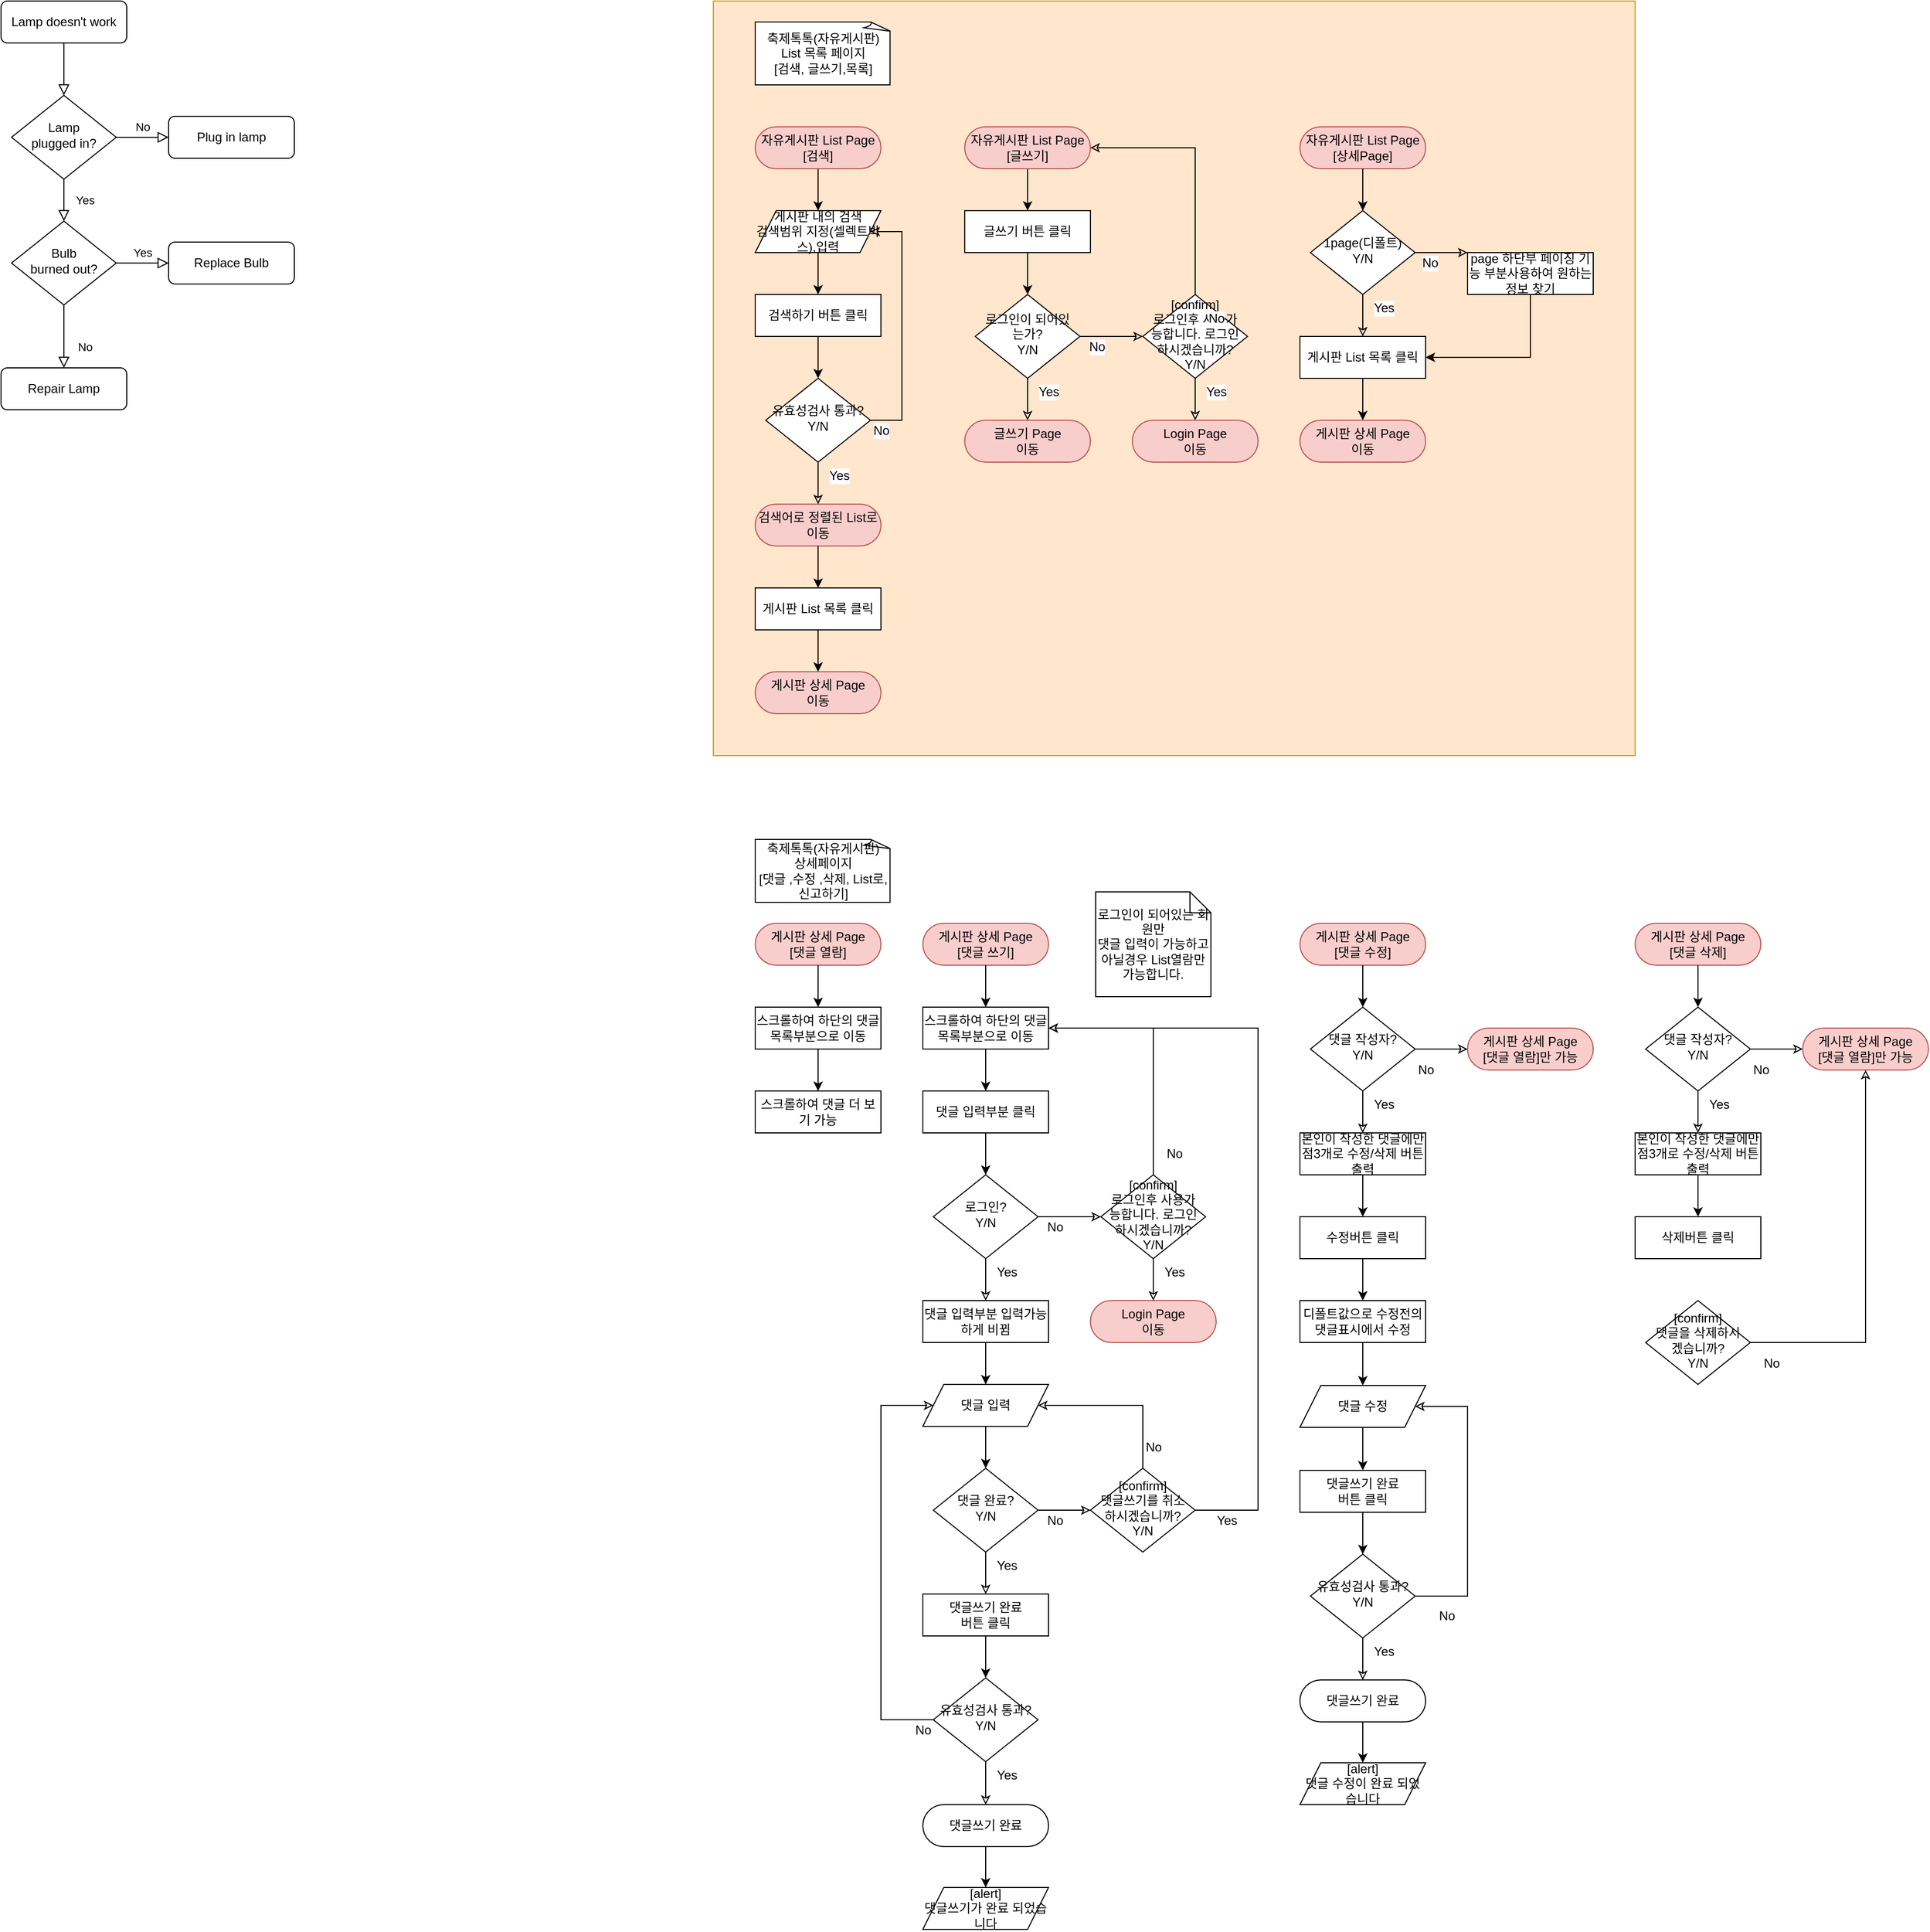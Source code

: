 <mxfile version="21.3.7" type="device">
  <diagram id="C5RBs43oDa-KdzZeNtuy" name="Page-1">
    <mxGraphModel dx="2816" dy="1536" grid="1" gridSize="10" guides="1" tooltips="1" connect="1" arrows="1" fold="1" page="1" pageScale="1" pageWidth="827" pageHeight="1169" math="0" shadow="0">
      <root>
        <mxCell id="WIyWlLk6GJQsqaUBKTNV-0" />
        <mxCell id="WIyWlLk6GJQsqaUBKTNV-1" parent="WIyWlLk6GJQsqaUBKTNV-0" />
        <mxCell id="A5K-2-Q59cUxb9KNtKoW-68" value="" style="rounded=0;whiteSpace=wrap;html=1;strokeColor=#d79b00;fontFamily=Helvetica;fontSize=12;fillColor=#ffe6cc;" vertex="1" parent="WIyWlLk6GJQsqaUBKTNV-1">
          <mxGeometry x="840" y="80" width="880" height="720" as="geometry" />
        </mxCell>
        <mxCell id="WIyWlLk6GJQsqaUBKTNV-2" value="" style="rounded=0;html=1;jettySize=auto;orthogonalLoop=1;fontSize=11;endArrow=block;endFill=0;endSize=8;strokeWidth=1;shadow=0;labelBackgroundColor=none;edgeStyle=orthogonalEdgeStyle;" parent="WIyWlLk6GJQsqaUBKTNV-1" source="WIyWlLk6GJQsqaUBKTNV-3" target="WIyWlLk6GJQsqaUBKTNV-6" edge="1">
          <mxGeometry relative="1" as="geometry" />
        </mxCell>
        <mxCell id="WIyWlLk6GJQsqaUBKTNV-3" value="Lamp doesn&#39;t work" style="rounded=1;whiteSpace=wrap;html=1;fontSize=12;glass=0;strokeWidth=1;shadow=0;" parent="WIyWlLk6GJQsqaUBKTNV-1" vertex="1">
          <mxGeometry x="160" y="80" width="120" height="40" as="geometry" />
        </mxCell>
        <mxCell id="WIyWlLk6GJQsqaUBKTNV-4" value="Yes" style="rounded=0;html=1;jettySize=auto;orthogonalLoop=1;fontSize=11;endArrow=block;endFill=0;endSize=8;strokeWidth=1;shadow=0;labelBackgroundColor=none;edgeStyle=orthogonalEdgeStyle;" parent="WIyWlLk6GJQsqaUBKTNV-1" source="WIyWlLk6GJQsqaUBKTNV-6" target="WIyWlLk6GJQsqaUBKTNV-10" edge="1">
          <mxGeometry y="20" relative="1" as="geometry">
            <mxPoint as="offset" />
          </mxGeometry>
        </mxCell>
        <mxCell id="WIyWlLk6GJQsqaUBKTNV-5" value="No" style="edgeStyle=orthogonalEdgeStyle;rounded=0;html=1;jettySize=auto;orthogonalLoop=1;fontSize=11;endArrow=block;endFill=0;endSize=8;strokeWidth=1;shadow=0;labelBackgroundColor=none;" parent="WIyWlLk6GJQsqaUBKTNV-1" source="WIyWlLk6GJQsqaUBKTNV-6" target="WIyWlLk6GJQsqaUBKTNV-7" edge="1">
          <mxGeometry y="10" relative="1" as="geometry">
            <mxPoint as="offset" />
          </mxGeometry>
        </mxCell>
        <mxCell id="WIyWlLk6GJQsqaUBKTNV-6" value="Lamp&lt;br&gt;plugged in?" style="rhombus;whiteSpace=wrap;html=1;shadow=0;fontFamily=Helvetica;fontSize=12;align=center;strokeWidth=1;spacing=6;spacingTop=-4;" parent="WIyWlLk6GJQsqaUBKTNV-1" vertex="1">
          <mxGeometry x="170" y="170" width="100" height="80" as="geometry" />
        </mxCell>
        <mxCell id="WIyWlLk6GJQsqaUBKTNV-7" value="Plug in lamp" style="rounded=1;whiteSpace=wrap;html=1;fontSize=12;glass=0;strokeWidth=1;shadow=0;" parent="WIyWlLk6GJQsqaUBKTNV-1" vertex="1">
          <mxGeometry x="320" y="190" width="120" height="40" as="geometry" />
        </mxCell>
        <mxCell id="WIyWlLk6GJQsqaUBKTNV-8" value="No" style="rounded=0;html=1;jettySize=auto;orthogonalLoop=1;fontSize=11;endArrow=block;endFill=0;endSize=8;strokeWidth=1;shadow=0;labelBackgroundColor=none;edgeStyle=orthogonalEdgeStyle;" parent="WIyWlLk6GJQsqaUBKTNV-1" source="WIyWlLk6GJQsqaUBKTNV-10" target="WIyWlLk6GJQsqaUBKTNV-11" edge="1">
          <mxGeometry x="0.333" y="20" relative="1" as="geometry">
            <mxPoint as="offset" />
          </mxGeometry>
        </mxCell>
        <mxCell id="WIyWlLk6GJQsqaUBKTNV-9" value="Yes" style="edgeStyle=orthogonalEdgeStyle;rounded=0;html=1;jettySize=auto;orthogonalLoop=1;fontSize=11;endArrow=block;endFill=0;endSize=8;strokeWidth=1;shadow=0;labelBackgroundColor=none;" parent="WIyWlLk6GJQsqaUBKTNV-1" source="WIyWlLk6GJQsqaUBKTNV-10" target="WIyWlLk6GJQsqaUBKTNV-12" edge="1">
          <mxGeometry y="10" relative="1" as="geometry">
            <mxPoint as="offset" />
            <Array as="points">
              <mxPoint x="280" y="330" />
              <mxPoint x="280" y="330" />
            </Array>
          </mxGeometry>
        </mxCell>
        <mxCell id="WIyWlLk6GJQsqaUBKTNV-10" value="Bulb&lt;br&gt;burned out?" style="rhombus;whiteSpace=wrap;html=1;shadow=0;fontFamily=Helvetica;fontSize=12;align=center;strokeWidth=1;spacing=6;spacingTop=-4;" parent="WIyWlLk6GJQsqaUBKTNV-1" vertex="1">
          <mxGeometry x="170" y="290" width="100" height="80" as="geometry" />
        </mxCell>
        <mxCell id="WIyWlLk6GJQsqaUBKTNV-11" value="Repair Lamp" style="rounded=1;whiteSpace=wrap;html=1;fontSize=12;glass=0;strokeWidth=1;shadow=0;" parent="WIyWlLk6GJQsqaUBKTNV-1" vertex="1">
          <mxGeometry x="160" y="430" width="120" height="40" as="geometry" />
        </mxCell>
        <mxCell id="WIyWlLk6GJQsqaUBKTNV-12" value="Replace Bulb" style="rounded=1;whiteSpace=wrap;html=1;fontSize=12;glass=0;strokeWidth=1;shadow=0;" parent="WIyWlLk6GJQsqaUBKTNV-1" vertex="1">
          <mxGeometry x="320" y="310" width="120" height="40" as="geometry" />
        </mxCell>
        <mxCell id="A5K-2-Q59cUxb9KNtKoW-3" value="검색어로 정렬된 List로 이동" style="rounded=1;whiteSpace=wrap;html=1;arcSize=50;fillColor=#f8cecc;strokeColor=#b85450;" vertex="1" parent="WIyWlLk6GJQsqaUBKTNV-1">
          <mxGeometry x="880" y="560" width="120" height="40" as="geometry" />
        </mxCell>
        <mxCell id="A5K-2-Q59cUxb9KNtKoW-7" value="" style="endArrow=classic;html=1;rounded=0;exitX=0.5;exitY=1;exitDx=0;exitDy=0;entryX=0.5;entryY=0;entryDx=0;entryDy=0;" edge="1" parent="WIyWlLk6GJQsqaUBKTNV-1" source="A5K-2-Q59cUxb9KNtKoW-13" target="A5K-2-Q59cUxb9KNtKoW-14">
          <mxGeometry width="50" height="50" relative="1" as="geometry">
            <mxPoint x="939.04" y="234.68" as="sourcePoint" />
            <mxPoint x="940" y="280" as="targetPoint" />
          </mxGeometry>
        </mxCell>
        <mxCell id="A5K-2-Q59cUxb9KNtKoW-13" value="자유게시판 List Page&lt;br&gt;[검색]" style="rounded=1;whiteSpace=wrap;html=1;strokeColor=#b85450;fontFamily=Helvetica;fontSize=12;fillColor=#f8cecc;arcSize=50;" vertex="1" parent="WIyWlLk6GJQsqaUBKTNV-1">
          <mxGeometry x="880" y="200" width="120" height="40" as="geometry" />
        </mxCell>
        <mxCell id="A5K-2-Q59cUxb9KNtKoW-14" value="게시판 내의 검색&lt;br&gt;검색범위 지정(셀렉트박스),입력" style="shape=parallelogram;perimeter=parallelogramPerimeter;whiteSpace=wrap;html=1;fixedSize=1;strokeColor=default;fontFamily=Helvetica;fontSize=12;fontColor=default;fillColor=default;" vertex="1" parent="WIyWlLk6GJQsqaUBKTNV-1">
          <mxGeometry x="880" y="280" width="120" height="40" as="geometry" />
        </mxCell>
        <mxCell id="A5K-2-Q59cUxb9KNtKoW-15" value="축제톡톡(자유게시판) List 목록 페이지&lt;br&gt;[검색, 글쓰기,목록]" style="whiteSpace=wrap;html=1;shape=mxgraph.basic.document;strokeColor=default;fontFamily=Helvetica;fontSize=12;fontColor=default;fillColor=default;" vertex="1" parent="WIyWlLk6GJQsqaUBKTNV-1">
          <mxGeometry x="880" y="100" width="130" height="60" as="geometry" />
        </mxCell>
        <mxCell id="A5K-2-Q59cUxb9KNtKoW-20" value="" style="endArrow=classic;html=1;rounded=0;fontFamily=Helvetica;fontSize=12;fontColor=default;exitX=0.5;exitY=1;exitDx=0;exitDy=0;entryX=0.5;entryY=0;entryDx=0;entryDy=0;" edge="1" parent="WIyWlLk6GJQsqaUBKTNV-1" source="A5K-2-Q59cUxb9KNtKoW-14" target="A5K-2-Q59cUxb9KNtKoW-76">
          <mxGeometry width="50" height="50" relative="1" as="geometry">
            <mxPoint x="920" y="330" as="sourcePoint" />
            <mxPoint x="970" y="280" as="targetPoint" />
          </mxGeometry>
        </mxCell>
        <mxCell id="A5K-2-Q59cUxb9KNtKoW-32" value="글쓰기 버튼 클릭" style="rounded=0;whiteSpace=wrap;html=1;strokeColor=default;fontFamily=Helvetica;fontSize=12;fontColor=default;fillColor=default;" vertex="1" parent="WIyWlLk6GJQsqaUBKTNV-1">
          <mxGeometry x="1080" y="280" width="120" height="40" as="geometry" />
        </mxCell>
        <mxCell id="A5K-2-Q59cUxb9KNtKoW-33" value="로그인이 되어있는가?&lt;br&gt;Y/N" style="rhombus;whiteSpace=wrap;html=1;shadow=0;fontFamily=Helvetica;fontSize=12;align=center;strokeWidth=1;spacing=6;spacingTop=-4;" vertex="1" parent="WIyWlLk6GJQsqaUBKTNV-1">
          <mxGeometry x="1090" y="360" width="100" height="80" as="geometry" />
        </mxCell>
        <mxCell id="A5K-2-Q59cUxb9KNtKoW-36" value="" style="endArrow=classic;html=1;rounded=0;fontFamily=Helvetica;fontSize=12;fontColor=default;exitX=0.5;exitY=1;exitDx=0;exitDy=0;entryX=0.5;entryY=0;entryDx=0;entryDy=0;shadow=0;" edge="1" parent="WIyWlLk6GJQsqaUBKTNV-1" source="A5K-2-Q59cUxb9KNtKoW-32" target="A5K-2-Q59cUxb9KNtKoW-33">
          <mxGeometry width="50" height="50" relative="1" as="geometry">
            <mxPoint x="1140" y="250" as="sourcePoint" />
            <mxPoint x="1140" y="290" as="targetPoint" />
          </mxGeometry>
        </mxCell>
        <mxCell id="A5K-2-Q59cUxb9KNtKoW-39" value="" style="endArrow=classic;html=1;rounded=0;fontFamily=Helvetica;fontSize=12;fontColor=default;entryX=0.5;entryY=0;entryDx=0;entryDy=0;exitX=0.5;exitY=1;exitDx=0;exitDy=0;" edge="1" parent="WIyWlLk6GJQsqaUBKTNV-1" source="A5K-2-Q59cUxb9KNtKoW-85" target="A5K-2-Q59cUxb9KNtKoW-32">
          <mxGeometry width="50" height="50" relative="1" as="geometry">
            <mxPoint x="980" y="240" as="sourcePoint" />
            <mxPoint x="1290" y="260" as="targetPoint" />
          </mxGeometry>
        </mxCell>
        <mxCell id="A5K-2-Q59cUxb9KNtKoW-40" value="게시판 List 목록 클릭" style="rounded=0;whiteSpace=wrap;html=1;strokeColor=default;fontFamily=Helvetica;fontSize=12;fontColor=default;fillColor=default;" vertex="1" parent="WIyWlLk6GJQsqaUBKTNV-1">
          <mxGeometry x="1400" y="400" width="120" height="40" as="geometry" />
        </mxCell>
        <mxCell id="A5K-2-Q59cUxb9KNtKoW-42" value="" style="endArrow=classic;html=1;rounded=0;fontFamily=Helvetica;fontSize=12;fontColor=default;exitX=0.5;exitY=1;exitDx=0;exitDy=0;entryX=0.5;entryY=0;entryDx=0;entryDy=0;endFill=0;" edge="1" parent="WIyWlLk6GJQsqaUBKTNV-1" source="A5K-2-Q59cUxb9KNtKoW-33" target="A5K-2-Q59cUxb9KNtKoW-46">
          <mxGeometry width="50" height="50" relative="1" as="geometry">
            <mxPoint x="1170" y="330" as="sourcePoint" />
            <mxPoint x="1140" y="480" as="targetPoint" />
          </mxGeometry>
        </mxCell>
        <mxCell id="A5K-2-Q59cUxb9KNtKoW-44" value="Yes" style="edgeLabel;html=1;align=center;verticalAlign=middle;resizable=0;points=[];fontSize=12;fontFamily=Helvetica;fontColor=default;" vertex="1" connectable="0" parent="A5K-2-Q59cUxb9KNtKoW-42">
          <mxGeometry x="-0.385" y="-2" relative="1" as="geometry">
            <mxPoint x="22" as="offset" />
          </mxGeometry>
        </mxCell>
        <mxCell id="A5K-2-Q59cUxb9KNtKoW-43" value="" style="endArrow=classic;html=1;rounded=0;fontFamily=Helvetica;fontSize=12;fontColor=default;exitX=1;exitY=0.5;exitDx=0;exitDy=0;entryX=0;entryY=0.5;entryDx=0;entryDy=0;endFill=0;" edge="1" parent="WIyWlLk6GJQsqaUBKTNV-1" source="A5K-2-Q59cUxb9KNtKoW-33" target="A5K-2-Q59cUxb9KNtKoW-48">
          <mxGeometry width="50" height="50" relative="1" as="geometry">
            <mxPoint x="1170" y="330" as="sourcePoint" />
            <mxPoint x="1240" y="400" as="targetPoint" />
          </mxGeometry>
        </mxCell>
        <mxCell id="A5K-2-Q59cUxb9KNtKoW-45" value="No" style="edgeLabel;html=1;align=center;verticalAlign=middle;resizable=0;points=[];fontSize=12;fontFamily=Helvetica;fontColor=default;" vertex="1" connectable="0" parent="A5K-2-Q59cUxb9KNtKoW-43">
          <mxGeometry x="-0.464" y="1" relative="1" as="geometry">
            <mxPoint y="11" as="offset" />
          </mxGeometry>
        </mxCell>
        <mxCell id="A5K-2-Q59cUxb9KNtKoW-46" value="글쓰기 Page&lt;br&gt;이동" style="rounded=1;whiteSpace=wrap;html=1;arcSize=50;fillColor=#f8cecc;strokeColor=#b85450;" vertex="1" parent="WIyWlLk6GJQsqaUBKTNV-1">
          <mxGeometry x="1080" y="480" width="120" height="40" as="geometry" />
        </mxCell>
        <mxCell id="A5K-2-Q59cUxb9KNtKoW-48" value="[confirm]&lt;br&gt;로그인후 사용가능합니다. 로그인 하시겠습니까?&lt;br&gt;Y/N" style="rhombus;whiteSpace=wrap;html=1;shadow=0;fontFamily=Helvetica;fontSize=12;align=center;strokeWidth=1;spacing=6;spacingTop=-4;" vertex="1" parent="WIyWlLk6GJQsqaUBKTNV-1">
          <mxGeometry x="1250" y="360" width="100" height="80" as="geometry" />
        </mxCell>
        <mxCell id="A5K-2-Q59cUxb9KNtKoW-49" value="" style="endArrow=classic;html=1;rounded=0;fontFamily=Helvetica;fontSize=12;fontColor=default;exitX=0.5;exitY=1;exitDx=0;exitDy=0;entryX=0.5;entryY=0;entryDx=0;entryDy=0;endFill=0;" edge="1" parent="WIyWlLk6GJQsqaUBKTNV-1" source="A5K-2-Q59cUxb9KNtKoW-48" target="A5K-2-Q59cUxb9KNtKoW-51">
          <mxGeometry width="50" height="50" relative="1" as="geometry">
            <mxPoint x="1150" y="450" as="sourcePoint" />
            <mxPoint x="1150" y="490" as="targetPoint" />
          </mxGeometry>
        </mxCell>
        <mxCell id="A5K-2-Q59cUxb9KNtKoW-50" value="Yes" style="edgeLabel;html=1;align=center;verticalAlign=middle;resizable=0;points=[];fontSize=12;fontFamily=Helvetica;fontColor=default;" vertex="1" connectable="0" parent="A5K-2-Q59cUxb9KNtKoW-49">
          <mxGeometry x="-0.385" y="-2" relative="1" as="geometry">
            <mxPoint x="22" as="offset" />
          </mxGeometry>
        </mxCell>
        <mxCell id="A5K-2-Q59cUxb9KNtKoW-51" value="Login Page&lt;br&gt;이동" style="rounded=1;whiteSpace=wrap;html=1;arcSize=50;fillColor=#f8cecc;strokeColor=#b85450;" vertex="1" parent="WIyWlLk6GJQsqaUBKTNV-1">
          <mxGeometry x="1240" y="480" width="120" height="40" as="geometry" />
        </mxCell>
        <mxCell id="A5K-2-Q59cUxb9KNtKoW-52" value="" style="endArrow=classic;html=1;rounded=0;fontFamily=Helvetica;fontSize=12;fontColor=default;exitX=0.5;exitY=0;exitDx=0;exitDy=0;entryX=1;entryY=0.5;entryDx=0;entryDy=0;endFill=0;" edge="1" parent="WIyWlLk6GJQsqaUBKTNV-1" source="A5K-2-Q59cUxb9KNtKoW-48" target="A5K-2-Q59cUxb9KNtKoW-85">
          <mxGeometry width="50" height="50" relative="1" as="geometry">
            <mxPoint x="1200" y="410" as="sourcePoint" />
            <mxPoint x="1260" y="410" as="targetPoint" />
            <Array as="points">
              <mxPoint x="1300" y="220" />
            </Array>
          </mxGeometry>
        </mxCell>
        <mxCell id="A5K-2-Q59cUxb9KNtKoW-53" value="No" style="edgeLabel;html=1;align=center;verticalAlign=middle;resizable=0;points=[];fontSize=12;fontFamily=Helvetica;fontColor=default;" vertex="1" connectable="0" parent="A5K-2-Q59cUxb9KNtKoW-52">
          <mxGeometry x="-0.464" y="1" relative="1" as="geometry">
            <mxPoint x="21" y="87" as="offset" />
          </mxGeometry>
        </mxCell>
        <mxCell id="A5K-2-Q59cUxb9KNtKoW-54" value="게시판 상세 Page&lt;br&gt;이동" style="rounded=1;whiteSpace=wrap;html=1;arcSize=50;fillColor=#f8cecc;strokeColor=#b85450;" vertex="1" parent="WIyWlLk6GJQsqaUBKTNV-1">
          <mxGeometry x="1400" y="480" width="120" height="40" as="geometry" />
        </mxCell>
        <mxCell id="A5K-2-Q59cUxb9KNtKoW-55" value="" style="endArrow=classic;html=1;rounded=0;fontFamily=Helvetica;fontSize=12;fontColor=default;exitX=0.5;exitY=1;exitDx=0;exitDy=0;entryX=0.5;entryY=0;entryDx=0;entryDy=0;" edge="1" parent="WIyWlLk6GJQsqaUBKTNV-1" source="A5K-2-Q59cUxb9KNtKoW-40" target="A5K-2-Q59cUxb9KNtKoW-54">
          <mxGeometry width="50" height="50" relative="1" as="geometry">
            <mxPoint x="1150" y="450" as="sourcePoint" />
            <mxPoint x="1150" y="490" as="targetPoint" />
          </mxGeometry>
        </mxCell>
        <mxCell id="A5K-2-Q59cUxb9KNtKoW-59" value="게시판 List 목록 클릭" style="rounded=0;whiteSpace=wrap;html=1;strokeColor=default;fontFamily=Helvetica;fontSize=12;fontColor=default;fillColor=default;" vertex="1" parent="WIyWlLk6GJQsqaUBKTNV-1">
          <mxGeometry x="880" y="640" width="120" height="40" as="geometry" />
        </mxCell>
        <mxCell id="A5K-2-Q59cUxb9KNtKoW-60" value="게시판 상세 Page&lt;br&gt;이동" style="rounded=1;whiteSpace=wrap;html=1;arcSize=50;fillColor=#f8cecc;strokeColor=#b85450;" vertex="1" parent="WIyWlLk6GJQsqaUBKTNV-1">
          <mxGeometry x="880" y="720" width="120" height="40" as="geometry" />
        </mxCell>
        <mxCell id="A5K-2-Q59cUxb9KNtKoW-61" value="" style="endArrow=classic;html=1;rounded=0;fontFamily=Helvetica;fontSize=12;fontColor=default;exitX=0.5;exitY=1;exitDx=0;exitDy=0;entryX=0.5;entryY=0;entryDx=0;entryDy=0;" edge="1" parent="WIyWlLk6GJQsqaUBKTNV-1" source="A5K-2-Q59cUxb9KNtKoW-59" target="A5K-2-Q59cUxb9KNtKoW-60">
          <mxGeometry width="50" height="50" relative="1" as="geometry">
            <mxPoint x="630" y="690" as="sourcePoint" />
            <mxPoint x="630" y="730" as="targetPoint" />
          </mxGeometry>
        </mxCell>
        <mxCell id="A5K-2-Q59cUxb9KNtKoW-62" value="" style="endArrow=classic;html=1;rounded=0;fontFamily=Helvetica;fontSize=12;fontColor=default;exitX=0.5;exitY=1;exitDx=0;exitDy=0;entryX=0.5;entryY=0;entryDx=0;entryDy=0;" edge="1" parent="WIyWlLk6GJQsqaUBKTNV-1" source="A5K-2-Q59cUxb9KNtKoW-3" target="A5K-2-Q59cUxb9KNtKoW-59">
          <mxGeometry width="50" height="50" relative="1" as="geometry">
            <mxPoint x="950" y="530" as="sourcePoint" />
            <mxPoint x="950" y="570" as="targetPoint" />
          </mxGeometry>
        </mxCell>
        <mxCell id="A5K-2-Q59cUxb9KNtKoW-69" value="유효성검사 통과?&lt;br&gt;Y/N" style="rhombus;whiteSpace=wrap;html=1;shadow=0;fontFamily=Helvetica;fontSize=12;align=center;strokeWidth=1;spacing=6;spacingTop=-4;" vertex="1" parent="WIyWlLk6GJQsqaUBKTNV-1">
          <mxGeometry x="890" y="440" width="100" height="80" as="geometry" />
        </mxCell>
        <mxCell id="A5K-2-Q59cUxb9KNtKoW-71" value="" style="endArrow=classic;html=1;rounded=0;fontFamily=Helvetica;fontSize=12;fontColor=default;exitX=0.5;exitY=1;exitDx=0;exitDy=0;entryX=0.5;entryY=0;entryDx=0;entryDy=0;endFill=0;" edge="1" parent="WIyWlLk6GJQsqaUBKTNV-1" source="A5K-2-Q59cUxb9KNtKoW-69" target="A5K-2-Q59cUxb9KNtKoW-3">
          <mxGeometry width="50" height="50" relative="1" as="geometry">
            <mxPoint x="1110" y="530" as="sourcePoint" />
            <mxPoint x="1110" y="570" as="targetPoint" />
          </mxGeometry>
        </mxCell>
        <mxCell id="A5K-2-Q59cUxb9KNtKoW-72" value="Yes" style="edgeLabel;html=1;align=center;verticalAlign=middle;resizable=0;points=[];fontSize=12;fontFamily=Helvetica;fontColor=default;" vertex="1" connectable="0" parent="A5K-2-Q59cUxb9KNtKoW-71">
          <mxGeometry x="-0.385" y="-2" relative="1" as="geometry">
            <mxPoint x="22" as="offset" />
          </mxGeometry>
        </mxCell>
        <mxCell id="A5K-2-Q59cUxb9KNtKoW-73" value="" style="endArrow=classic;html=1;rounded=0;fontFamily=Helvetica;fontSize=12;fontColor=default;exitX=1;exitY=0.5;exitDx=0;exitDy=0;entryX=1;entryY=0.5;entryDx=0;entryDy=0;endFill=0;" edge="1" parent="WIyWlLk6GJQsqaUBKTNV-1" source="A5K-2-Q59cUxb9KNtKoW-69" target="A5K-2-Q59cUxb9KNtKoW-14">
          <mxGeometry width="50" height="50" relative="1" as="geometry">
            <mxPoint x="1160" y="410" as="sourcePoint" />
            <mxPoint x="1220" y="410" as="targetPoint" />
            <Array as="points">
              <mxPoint x="1020" y="480" />
              <mxPoint x="1020" y="300" />
            </Array>
          </mxGeometry>
        </mxCell>
        <mxCell id="A5K-2-Q59cUxb9KNtKoW-74" value="No" style="edgeLabel;html=1;align=center;verticalAlign=middle;resizable=0;points=[];fontSize=12;fontFamily=Helvetica;fontColor=default;" vertex="1" connectable="0" parent="A5K-2-Q59cUxb9KNtKoW-73">
          <mxGeometry x="-0.464" y="1" relative="1" as="geometry">
            <mxPoint x="-19" y="44" as="offset" />
          </mxGeometry>
        </mxCell>
        <mxCell id="A5K-2-Q59cUxb9KNtKoW-76" value="검색하기 버튼 클릭" style="rounded=0;whiteSpace=wrap;html=1;strokeColor=default;fontFamily=Helvetica;fontSize=12;fontColor=default;fillColor=default;" vertex="1" parent="WIyWlLk6GJQsqaUBKTNV-1">
          <mxGeometry x="880" y="360" width="120" height="40" as="geometry" />
        </mxCell>
        <mxCell id="A5K-2-Q59cUxb9KNtKoW-77" value="" style="endArrow=classic;html=1;rounded=0;fontFamily=Helvetica;fontSize=12;fontColor=default;exitX=0.5;exitY=1;exitDx=0;exitDy=0;entryX=0.5;entryY=0;entryDx=0;entryDy=0;" edge="1" parent="WIyWlLk6GJQsqaUBKTNV-1" source="A5K-2-Q59cUxb9KNtKoW-76" target="A5K-2-Q59cUxb9KNtKoW-69">
          <mxGeometry width="50" height="50" relative="1" as="geometry">
            <mxPoint x="950" y="330" as="sourcePoint" />
            <mxPoint x="950" y="370" as="targetPoint" />
          </mxGeometry>
        </mxCell>
        <mxCell id="A5K-2-Q59cUxb9KNtKoW-84" value="게시판 상세 Page&lt;br&gt;[댓글 쓰기]" style="rounded=1;whiteSpace=wrap;html=1;arcSize=50;fillColor=#f8cecc;strokeColor=#b85450;" vertex="1" parent="WIyWlLk6GJQsqaUBKTNV-1">
          <mxGeometry x="1040" y="960" width="120" height="40" as="geometry" />
        </mxCell>
        <mxCell id="A5K-2-Q59cUxb9KNtKoW-85" value="자유게시판 List Page&lt;br&gt;[글쓰기]" style="rounded=1;whiteSpace=wrap;html=1;strokeColor=#b85450;fontFamily=Helvetica;fontSize=12;fillColor=#f8cecc;arcSize=50;" vertex="1" parent="WIyWlLk6GJQsqaUBKTNV-1">
          <mxGeometry x="1080" y="200" width="120" height="40" as="geometry" />
        </mxCell>
        <mxCell id="A5K-2-Q59cUxb9KNtKoW-86" value="자유게시판 List Page&lt;br&gt;[상세Page]" style="rounded=1;whiteSpace=wrap;html=1;strokeColor=#b85450;fontFamily=Helvetica;fontSize=12;fillColor=#f8cecc;arcSize=50;" vertex="1" parent="WIyWlLk6GJQsqaUBKTNV-1">
          <mxGeometry x="1400" y="200" width="120" height="40" as="geometry" />
        </mxCell>
        <mxCell id="A5K-2-Q59cUxb9KNtKoW-87" value="축제톡톡(자유게시판)&lt;br&gt;상세페이지&lt;br&gt;[댓글 ,수정 ,삭제, List로,신고하기]" style="whiteSpace=wrap;html=1;shape=mxgraph.basic.document;strokeColor=default;fontFamily=Helvetica;fontSize=12;fontColor=default;fillColor=default;" vertex="1" parent="WIyWlLk6GJQsqaUBKTNV-1">
          <mxGeometry x="880" y="880" width="130" height="60" as="geometry" />
        </mxCell>
        <mxCell id="A5K-2-Q59cUxb9KNtKoW-94" value="" style="endArrow=classic;html=1;rounded=0;fontFamily=Helvetica;fontSize=12;fontColor=default;entryX=0.5;entryY=0;entryDx=0;entryDy=0;exitX=0.5;exitY=1;exitDx=0;exitDy=0;" edge="1" parent="WIyWlLk6GJQsqaUBKTNV-1" source="A5K-2-Q59cUxb9KNtKoW-86" target="A5K-2-Q59cUxb9KNtKoW-93">
          <mxGeometry width="50" height="50" relative="1" as="geometry">
            <mxPoint x="1460" y="240" as="sourcePoint" />
            <mxPoint x="1460" y="400" as="targetPoint" />
          </mxGeometry>
        </mxCell>
        <mxCell id="A5K-2-Q59cUxb9KNtKoW-93" value="1page(디폴트)&lt;br&gt;Y/N" style="rhombus;whiteSpace=wrap;html=1;shadow=0;fontFamily=Helvetica;fontSize=12;align=center;strokeWidth=1;spacing=6;spacingTop=-4;" vertex="1" parent="WIyWlLk6GJQsqaUBKTNV-1">
          <mxGeometry x="1410" y="280" width="100" height="80" as="geometry" />
        </mxCell>
        <mxCell id="A5K-2-Q59cUxb9KNtKoW-96" value="page 하단부 페이징 기능 부분사용하여 원하는정보 찾기" style="rounded=0;whiteSpace=wrap;html=1;strokeColor=default;fontFamily=Helvetica;fontSize=12;fontColor=default;fillColor=default;" vertex="1" parent="WIyWlLk6GJQsqaUBKTNV-1">
          <mxGeometry x="1560" y="320" width="120" height="40" as="geometry" />
        </mxCell>
        <mxCell id="A5K-2-Q59cUxb9KNtKoW-99" value="" style="endArrow=classic;html=1;rounded=0;fontFamily=Helvetica;fontSize=12;fontColor=default;exitX=0.5;exitY=1;exitDx=0;exitDy=0;endFill=0;" edge="1" parent="WIyWlLk6GJQsqaUBKTNV-1" source="A5K-2-Q59cUxb9KNtKoW-93" target="A5K-2-Q59cUxb9KNtKoW-40">
          <mxGeometry width="50" height="50" relative="1" as="geometry">
            <mxPoint x="1310" y="450" as="sourcePoint" />
            <mxPoint x="1310" y="490" as="targetPoint" />
          </mxGeometry>
        </mxCell>
        <mxCell id="A5K-2-Q59cUxb9KNtKoW-100" value="Yes" style="edgeLabel;html=1;align=center;verticalAlign=middle;resizable=0;points=[];fontSize=12;fontFamily=Helvetica;fontColor=default;" vertex="1" connectable="0" parent="A5K-2-Q59cUxb9KNtKoW-99">
          <mxGeometry x="-0.385" y="-2" relative="1" as="geometry">
            <mxPoint x="22" as="offset" />
          </mxGeometry>
        </mxCell>
        <mxCell id="A5K-2-Q59cUxb9KNtKoW-101" value="" style="endArrow=classic;html=1;rounded=0;fontFamily=Helvetica;fontSize=12;fontColor=default;exitX=1;exitY=0.5;exitDx=0;exitDy=0;entryX=0;entryY=0;entryDx=0;entryDy=0;endFill=0;" edge="1" parent="WIyWlLk6GJQsqaUBKTNV-1" source="A5K-2-Q59cUxb9KNtKoW-93" target="A5K-2-Q59cUxb9KNtKoW-96">
          <mxGeometry width="50" height="50" relative="1" as="geometry">
            <mxPoint x="1200" y="410" as="sourcePoint" />
            <mxPoint x="1260" y="410" as="targetPoint" />
          </mxGeometry>
        </mxCell>
        <mxCell id="A5K-2-Q59cUxb9KNtKoW-102" value="No" style="edgeLabel;html=1;align=center;verticalAlign=middle;resizable=0;points=[];fontSize=12;fontFamily=Helvetica;fontColor=default;" vertex="1" connectable="0" parent="A5K-2-Q59cUxb9KNtKoW-101">
          <mxGeometry x="-0.464" y="1" relative="1" as="geometry">
            <mxPoint y="11" as="offset" />
          </mxGeometry>
        </mxCell>
        <mxCell id="A5K-2-Q59cUxb9KNtKoW-103" value="" style="endArrow=classic;html=1;rounded=0;fontFamily=Helvetica;fontSize=12;fontColor=default;entryX=1;entryY=0.5;entryDx=0;entryDy=0;exitX=0.5;exitY=1;exitDx=0;exitDy=0;" edge="1" parent="WIyWlLk6GJQsqaUBKTNV-1" source="A5K-2-Q59cUxb9KNtKoW-96" target="A5K-2-Q59cUxb9KNtKoW-40">
          <mxGeometry width="50" height="50" relative="1" as="geometry">
            <mxPoint x="1470" y="250" as="sourcePoint" />
            <mxPoint x="1470" y="290" as="targetPoint" />
            <Array as="points">
              <mxPoint x="1620" y="420" />
            </Array>
          </mxGeometry>
        </mxCell>
        <mxCell id="A5K-2-Q59cUxb9KNtKoW-106" value="" style="endArrow=classic;html=1;rounded=0;fontFamily=Helvetica;fontSize=12;fontColor=default;" edge="1" parent="WIyWlLk6GJQsqaUBKTNV-1" source="A5K-2-Q59cUxb9KNtKoW-84" target="A5K-2-Q59cUxb9KNtKoW-129">
          <mxGeometry width="50" height="50" relative="1" as="geometry">
            <mxPoint x="1150" y="970" as="sourcePoint" />
            <mxPoint x="1100" y="1040" as="targetPoint" />
          </mxGeometry>
        </mxCell>
        <mxCell id="A5K-2-Q59cUxb9KNtKoW-115" value="게시판 상세 Page&lt;br&gt;[댓글 수정]" style="rounded=1;whiteSpace=wrap;html=1;arcSize=50;fillColor=#f8cecc;strokeColor=#b85450;" vertex="1" parent="WIyWlLk6GJQsqaUBKTNV-1">
          <mxGeometry x="1400" y="960" width="120" height="40" as="geometry" />
        </mxCell>
        <mxCell id="A5K-2-Q59cUxb9KNtKoW-119" value="댓글쓰기 완료" style="rounded=1;whiteSpace=wrap;html=1;arcSize=50;" vertex="1" parent="WIyWlLk6GJQsqaUBKTNV-1">
          <mxGeometry x="1040" y="1801" width="120" height="40" as="geometry" />
        </mxCell>
        <mxCell id="A5K-2-Q59cUxb9KNtKoW-120" value="댓글 입력" style="shape=parallelogram;perimeter=parallelogramPerimeter;whiteSpace=wrap;html=1;fixedSize=1;strokeColor=default;fontFamily=Helvetica;fontSize=12;fontColor=default;fillColor=default;" vertex="1" parent="WIyWlLk6GJQsqaUBKTNV-1">
          <mxGeometry x="1040" y="1400" width="120" height="40" as="geometry" />
        </mxCell>
        <mxCell id="A5K-2-Q59cUxb9KNtKoW-122" value="유효성검사 통과?&lt;br&gt;Y/N" style="rhombus;whiteSpace=wrap;html=1;shadow=0;fontFamily=Helvetica;fontSize=12;align=center;strokeWidth=1;spacing=6;spacingTop=-4;" vertex="1" parent="WIyWlLk6GJQsqaUBKTNV-1">
          <mxGeometry x="1050" y="1680" width="100" height="80" as="geometry" />
        </mxCell>
        <mxCell id="A5K-2-Q59cUxb9KNtKoW-123" value="" style="endArrow=classic;html=1;rounded=0;fontFamily=Helvetica;fontSize=12;fontColor=default;exitX=0.5;exitY=1;exitDx=0;exitDy=0;entryX=0.5;entryY=0;entryDx=0;entryDy=0;endFill=0;" edge="1" parent="WIyWlLk6GJQsqaUBKTNV-1" source="A5K-2-Q59cUxb9KNtKoW-122" target="A5K-2-Q59cUxb9KNtKoW-119">
          <mxGeometry width="50" height="50" relative="1" as="geometry">
            <mxPoint x="1270" y="1772" as="sourcePoint" />
            <mxPoint x="1270" y="1812" as="targetPoint" />
          </mxGeometry>
        </mxCell>
        <mxCell id="A5K-2-Q59cUxb9KNtKoW-124" value="Yes" style="edgeLabel;html=1;align=center;verticalAlign=middle;resizable=0;points=[];fontSize=12;fontFamily=Helvetica;fontColor=default;" vertex="1" connectable="0" parent="A5K-2-Q59cUxb9KNtKoW-123">
          <mxGeometry x="-0.385" y="-2" relative="1" as="geometry">
            <mxPoint x="22" as="offset" />
          </mxGeometry>
        </mxCell>
        <mxCell id="A5K-2-Q59cUxb9KNtKoW-125" value="" style="endArrow=classic;html=1;rounded=0;fontFamily=Helvetica;fontSize=12;fontColor=default;endFill=0;" edge="1" parent="WIyWlLk6GJQsqaUBKTNV-1" source="A5K-2-Q59cUxb9KNtKoW-122" target="A5K-2-Q59cUxb9KNtKoW-120">
          <mxGeometry width="50" height="50" relative="1" as="geometry">
            <mxPoint x="1320" y="1531" as="sourcePoint" />
            <mxPoint x="1380" y="1531" as="targetPoint" />
            <Array as="points">
              <mxPoint x="1000" y="1720" />
              <mxPoint x="1000" y="1420" />
            </Array>
          </mxGeometry>
        </mxCell>
        <mxCell id="A5K-2-Q59cUxb9KNtKoW-126" value="No" style="edgeLabel;html=1;align=center;verticalAlign=middle;resizable=0;points=[];fontSize=12;fontFamily=Helvetica;fontColor=default;" vertex="1" connectable="0" parent="A5K-2-Q59cUxb9KNtKoW-125">
          <mxGeometry x="-0.464" y="1" relative="1" as="geometry">
            <mxPoint x="41" y="67" as="offset" />
          </mxGeometry>
        </mxCell>
        <mxCell id="A5K-2-Q59cUxb9KNtKoW-127" value="댓글쓰기 완료&lt;br&gt;버튼 클릭" style="rounded=0;whiteSpace=wrap;html=1;strokeColor=default;fontFamily=Helvetica;fontSize=12;fontColor=default;fillColor=default;" vertex="1" parent="WIyWlLk6GJQsqaUBKTNV-1">
          <mxGeometry x="1040" y="1600" width="120" height="40" as="geometry" />
        </mxCell>
        <mxCell id="A5K-2-Q59cUxb9KNtKoW-128" value="" style="endArrow=classic;html=1;rounded=0;fontFamily=Helvetica;fontSize=12;fontColor=default;exitX=0.5;exitY=1;exitDx=0;exitDy=0;entryX=0.5;entryY=0;entryDx=0;entryDy=0;" edge="1" parent="WIyWlLk6GJQsqaUBKTNV-1" source="A5K-2-Q59cUxb9KNtKoW-127" target="A5K-2-Q59cUxb9KNtKoW-122">
          <mxGeometry width="50" height="50" relative="1" as="geometry">
            <mxPoint x="1110" y="1532" as="sourcePoint" />
            <mxPoint x="1110" y="1572" as="targetPoint" />
          </mxGeometry>
        </mxCell>
        <mxCell id="A5K-2-Q59cUxb9KNtKoW-129" value="스크롤하여 하단의 댓글 목록부분으로 이동" style="rounded=0;whiteSpace=wrap;html=1;strokeColor=default;fontFamily=Helvetica;fontSize=12;fontColor=default;fillColor=default;" vertex="1" parent="WIyWlLk6GJQsqaUBKTNV-1">
          <mxGeometry x="1040" y="1040" width="120" height="40" as="geometry" />
        </mxCell>
        <mxCell id="A5K-2-Q59cUxb9KNtKoW-135" value="" style="endArrow=classic;html=1;rounded=0;fontFamily=Helvetica;fontSize=12;fontColor=default;endFill=0;" edge="1" parent="WIyWlLk6GJQsqaUBKTNV-1" source="A5K-2-Q59cUxb9KNtKoW-132" target="A5K-2-Q59cUxb9KNtKoW-140">
          <mxGeometry width="50" height="50" relative="1" as="geometry">
            <mxPoint x="1280" y="1130" as="sourcePoint" />
            <mxPoint x="1200" y="1240" as="targetPoint" />
          </mxGeometry>
        </mxCell>
        <mxCell id="A5K-2-Q59cUxb9KNtKoW-136" value="No" style="edgeLabel;html=1;align=center;verticalAlign=middle;resizable=0;points=[];fontSize=12;fontFamily=Helvetica;fontColor=default;" vertex="1" connectable="0" parent="A5K-2-Q59cUxb9KNtKoW-135">
          <mxGeometry x="-0.464" y="1" relative="1" as="geometry">
            <mxPoint y="11" as="offset" />
          </mxGeometry>
        </mxCell>
        <mxCell id="A5K-2-Q59cUxb9KNtKoW-138" value="" style="endArrow=classic;html=1;rounded=0;fontFamily=Helvetica;fontSize=12;fontColor=default;" edge="1" parent="WIyWlLk6GJQsqaUBKTNV-1" source="A5K-2-Q59cUxb9KNtKoW-129" target="A5K-2-Q59cUxb9KNtKoW-137">
          <mxGeometry width="50" height="50" relative="1" as="geometry">
            <mxPoint x="1100" y="1080" as="sourcePoint" />
            <mxPoint x="1100" y="1240" as="targetPoint" />
          </mxGeometry>
        </mxCell>
        <mxCell id="A5K-2-Q59cUxb9KNtKoW-137" value="댓글 입력부분 클릭" style="rounded=0;whiteSpace=wrap;html=1;strokeColor=default;fontFamily=Helvetica;fontSize=12;fontColor=default;fillColor=default;" vertex="1" parent="WIyWlLk6GJQsqaUBKTNV-1">
          <mxGeometry x="1040" y="1120" width="120" height="40" as="geometry" />
        </mxCell>
        <mxCell id="A5K-2-Q59cUxb9KNtKoW-139" value="" style="endArrow=classic;html=1;rounded=0;fontFamily=Helvetica;fontSize=12;fontColor=default;" edge="1" parent="WIyWlLk6GJQsqaUBKTNV-1" source="A5K-2-Q59cUxb9KNtKoW-137" target="A5K-2-Q59cUxb9KNtKoW-132">
          <mxGeometry width="50" height="50" relative="1" as="geometry">
            <mxPoint x="1100" y="1160" as="sourcePoint" />
            <mxPoint x="1100" y="1240" as="targetPoint" />
          </mxGeometry>
        </mxCell>
        <mxCell id="A5K-2-Q59cUxb9KNtKoW-132" value="로그인?&lt;br&gt;Y/N" style="rhombus;whiteSpace=wrap;html=1;shadow=0;fontFamily=Helvetica;fontSize=12;align=center;strokeWidth=1;spacing=6;spacingTop=-4;" vertex="1" parent="WIyWlLk6GJQsqaUBKTNV-1">
          <mxGeometry x="1050" y="1200" width="100" height="80" as="geometry" />
        </mxCell>
        <mxCell id="A5K-2-Q59cUxb9KNtKoW-140" value="[confirm]&lt;br&gt;로그인후 사용가능합니다. 로그인 하시겠습니까?&lt;br&gt;Y/N" style="rhombus;whiteSpace=wrap;html=1;shadow=0;fontFamily=Helvetica;fontSize=12;align=center;strokeWidth=1;spacing=6;spacingTop=-4;" vertex="1" parent="WIyWlLk6GJQsqaUBKTNV-1">
          <mxGeometry x="1210" y="1200" width="100" height="80" as="geometry" />
        </mxCell>
        <mxCell id="A5K-2-Q59cUxb9KNtKoW-141" value="Login Page&lt;br&gt;이동" style="rounded=1;whiteSpace=wrap;html=1;arcSize=50;fillColor=#f8cecc;strokeColor=#b85450;" vertex="1" parent="WIyWlLk6GJQsqaUBKTNV-1">
          <mxGeometry x="1200" y="1320" width="120" height="40" as="geometry" />
        </mxCell>
        <mxCell id="A5K-2-Q59cUxb9KNtKoW-142" value="" style="endArrow=classic;html=1;rounded=0;fontFamily=Helvetica;fontSize=12;fontColor=default;exitX=0.5;exitY=0;exitDx=0;exitDy=0;entryX=1;entryY=0.5;entryDx=0;entryDy=0;endFill=0;" edge="1" parent="WIyWlLk6GJQsqaUBKTNV-1" source="A5K-2-Q59cUxb9KNtKoW-140" target="A5K-2-Q59cUxb9KNtKoW-129">
          <mxGeometry width="50" height="50" relative="1" as="geometry">
            <mxPoint x="1170" y="1290" as="sourcePoint" />
            <mxPoint x="1170" y="1100" as="targetPoint" />
            <Array as="points">
              <mxPoint x="1260" y="1060" />
            </Array>
          </mxGeometry>
        </mxCell>
        <mxCell id="A5K-2-Q59cUxb9KNtKoW-143" value="No" style="edgeLabel;html=1;align=center;verticalAlign=middle;resizable=0;points=[];fontSize=12;fontFamily=Helvetica;fontColor=default;" vertex="1" connectable="0" parent="A5K-2-Q59cUxb9KNtKoW-142">
          <mxGeometry x="-0.464" y="1" relative="1" as="geometry">
            <mxPoint x="21" y="44" as="offset" />
          </mxGeometry>
        </mxCell>
        <mxCell id="A5K-2-Q59cUxb9KNtKoW-145" value="" style="endArrow=classic;html=1;rounded=0;fontFamily=Helvetica;fontSize=12;fontColor=default;endFill=0;" edge="1" parent="WIyWlLk6GJQsqaUBKTNV-1" source="A5K-2-Q59cUxb9KNtKoW-140" target="A5K-2-Q59cUxb9KNtKoW-141">
          <mxGeometry width="50" height="50" relative="1" as="geometry">
            <mxPoint x="1110" y="1290" as="sourcePoint" />
            <mxPoint x="1110" y="1330" as="targetPoint" />
          </mxGeometry>
        </mxCell>
        <mxCell id="A5K-2-Q59cUxb9KNtKoW-146" value="Yes" style="edgeLabel;html=1;align=center;verticalAlign=middle;resizable=0;points=[];fontSize=12;fontFamily=Helvetica;fontColor=default;" vertex="1" connectable="0" parent="A5K-2-Q59cUxb9KNtKoW-145">
          <mxGeometry x="-0.385" y="-2" relative="1" as="geometry">
            <mxPoint x="22" as="offset" />
          </mxGeometry>
        </mxCell>
        <mxCell id="A5K-2-Q59cUxb9KNtKoW-148" value="" style="endArrow=classic;html=1;rounded=0;fontFamily=Helvetica;fontSize=12;fontColor=default;endFill=0;" edge="1" parent="WIyWlLk6GJQsqaUBKTNV-1" source="A5K-2-Q59cUxb9KNtKoW-132" target="A5K-2-Q59cUxb9KNtKoW-147">
          <mxGeometry width="50" height="50" relative="1" as="geometry">
            <mxPoint x="1100" y="1280" as="sourcePoint" />
            <mxPoint x="1100" y="1400" as="targetPoint" />
          </mxGeometry>
        </mxCell>
        <mxCell id="A5K-2-Q59cUxb9KNtKoW-149" value="Yes" style="edgeLabel;html=1;align=center;verticalAlign=middle;resizable=0;points=[];fontSize=12;fontFamily=Helvetica;fontColor=default;" vertex="1" connectable="0" parent="A5K-2-Q59cUxb9KNtKoW-148">
          <mxGeometry x="-0.385" y="-2" relative="1" as="geometry">
            <mxPoint x="22" as="offset" />
          </mxGeometry>
        </mxCell>
        <mxCell id="A5K-2-Q59cUxb9KNtKoW-147" value="댓글 입력부분 입력가능하게 비뀜" style="rounded=0;whiteSpace=wrap;html=1;strokeColor=default;fontFamily=Helvetica;fontSize=12;fontColor=default;fillColor=default;" vertex="1" parent="WIyWlLk6GJQsqaUBKTNV-1">
          <mxGeometry x="1040" y="1320" width="120" height="40" as="geometry" />
        </mxCell>
        <mxCell id="A5K-2-Q59cUxb9KNtKoW-150" value="" style="endArrow=classic;html=1;rounded=0;fontFamily=Helvetica;fontSize=12;fontColor=default;exitX=0.5;exitY=1;exitDx=0;exitDy=0;entryX=0.5;entryY=0;entryDx=0;entryDy=0;" edge="1" parent="WIyWlLk6GJQsqaUBKTNV-1" source="A5K-2-Q59cUxb9KNtKoW-147" target="A5K-2-Q59cUxb9KNtKoW-120">
          <mxGeometry width="50" height="50" relative="1" as="geometry">
            <mxPoint x="1104.74" y="1370" as="sourcePoint" />
            <mxPoint x="1104.74" y="1411" as="targetPoint" />
          </mxGeometry>
        </mxCell>
        <mxCell id="A5K-2-Q59cUxb9KNtKoW-151" value="로그인이 되어있는 회원만 &lt;br&gt;댓글 입력이 가능하고&lt;br&gt;아닐경우 List열람만 가능합니다." style="shape=note;size=20;whiteSpace=wrap;html=1;strokeColor=default;fontFamily=Helvetica;fontSize=12;fontColor=default;fillColor=default;" vertex="1" parent="WIyWlLk6GJQsqaUBKTNV-1">
          <mxGeometry x="1205" y="930" width="110" height="100" as="geometry" />
        </mxCell>
        <mxCell id="A5K-2-Q59cUxb9KNtKoW-152" value="본인이 작성한 댓글에만 점3개로&amp;nbsp;수정/삭제 버튼 출력" style="rounded=0;whiteSpace=wrap;html=1;strokeColor=default;fontFamily=Helvetica;fontSize=12;fontColor=default;fillColor=default;" vertex="1" parent="WIyWlLk6GJQsqaUBKTNV-1">
          <mxGeometry x="1400" y="1160" width="120" height="40" as="geometry" />
        </mxCell>
        <mxCell id="A5K-2-Q59cUxb9KNtKoW-153" value="게시판 상세 Page&lt;br&gt;[댓글 열람]" style="rounded=1;whiteSpace=wrap;html=1;arcSize=50;fillColor=#f8cecc;strokeColor=#b85450;" vertex="1" parent="WIyWlLk6GJQsqaUBKTNV-1">
          <mxGeometry x="880" y="960" width="120" height="40" as="geometry" />
        </mxCell>
        <mxCell id="A5K-2-Q59cUxb9KNtKoW-154" value="스크롤하여 하단의 댓글 목록부분으로 이동" style="rounded=0;whiteSpace=wrap;html=1;strokeColor=default;fontFamily=Helvetica;fontSize=12;fontColor=default;fillColor=default;" vertex="1" parent="WIyWlLk6GJQsqaUBKTNV-1">
          <mxGeometry x="880" y="1040" width="120" height="40" as="geometry" />
        </mxCell>
        <mxCell id="A5K-2-Q59cUxb9KNtKoW-155" value="" style="endArrow=classic;html=1;rounded=0;fontFamily=Helvetica;fontSize=12;fontColor=default;" edge="1" parent="WIyWlLk6GJQsqaUBKTNV-1" source="A5K-2-Q59cUxb9KNtKoW-153" target="A5K-2-Q59cUxb9KNtKoW-154">
          <mxGeometry width="50" height="50" relative="1" as="geometry">
            <mxPoint x="980" y="1090" as="sourcePoint" />
            <mxPoint x="1030" y="1040" as="targetPoint" />
          </mxGeometry>
        </mxCell>
        <mxCell id="A5K-2-Q59cUxb9KNtKoW-156" value="" style="endArrow=classic;html=1;rounded=0;fontFamily=Helvetica;fontSize=12;fontColor=default;" edge="1" parent="WIyWlLk6GJQsqaUBKTNV-1" source="A5K-2-Q59cUxb9KNtKoW-154" target="A5K-2-Q59cUxb9KNtKoW-157">
          <mxGeometry width="50" height="50" relative="1" as="geometry">
            <mxPoint x="950" y="1010" as="sourcePoint" />
            <mxPoint x="950" y="1050" as="targetPoint" />
          </mxGeometry>
        </mxCell>
        <mxCell id="A5K-2-Q59cUxb9KNtKoW-157" value="스크롤하여 댓글 더 보기 가능" style="rounded=0;whiteSpace=wrap;html=1;strokeColor=default;fontFamily=Helvetica;fontSize=12;fontColor=default;fillColor=default;" vertex="1" parent="WIyWlLk6GJQsqaUBKTNV-1">
          <mxGeometry x="880" y="1120" width="120" height="40" as="geometry" />
        </mxCell>
        <mxCell id="A5K-2-Q59cUxb9KNtKoW-158" value="게시판 상세 Page&lt;br&gt;[댓글 삭제]" style="rounded=1;whiteSpace=wrap;html=1;arcSize=50;fillColor=#f8cecc;strokeColor=#b85450;" vertex="1" parent="WIyWlLk6GJQsqaUBKTNV-1">
          <mxGeometry x="1720" y="960" width="120" height="40" as="geometry" />
        </mxCell>
        <mxCell id="A5K-2-Q59cUxb9KNtKoW-160" value="본인이 작성한 댓글에만 점3개로&amp;nbsp;수정/삭제 버튼 출력" style="rounded=0;whiteSpace=wrap;html=1;strokeColor=default;fontFamily=Helvetica;fontSize=12;fontColor=default;fillColor=default;" vertex="1" parent="WIyWlLk6GJQsqaUBKTNV-1">
          <mxGeometry x="1720" y="1160" width="120" height="40" as="geometry" />
        </mxCell>
        <mxCell id="A5K-2-Q59cUxb9KNtKoW-161" value="수정버튼 클릭" style="rounded=0;whiteSpace=wrap;html=1;strokeColor=default;fontFamily=Helvetica;fontSize=12;fontColor=default;fillColor=default;" vertex="1" parent="WIyWlLk6GJQsqaUBKTNV-1">
          <mxGeometry x="1400" y="1240" width="120" height="40" as="geometry" />
        </mxCell>
        <mxCell id="A5K-2-Q59cUxb9KNtKoW-162" value="삭제버튼 클릭" style="rounded=0;whiteSpace=wrap;html=1;strokeColor=default;fontFamily=Helvetica;fontSize=12;fontColor=default;fillColor=default;" vertex="1" parent="WIyWlLk6GJQsqaUBKTNV-1">
          <mxGeometry x="1720" y="1240" width="120" height="40" as="geometry" />
        </mxCell>
        <mxCell id="A5K-2-Q59cUxb9KNtKoW-164" value="" style="endArrow=classic;html=1;rounded=0;fontFamily=Helvetica;fontSize=12;fontColor=default;" edge="1" parent="WIyWlLk6GJQsqaUBKTNV-1" source="A5K-2-Q59cUxb9KNtKoW-115" target="A5K-2-Q59cUxb9KNtKoW-163">
          <mxGeometry width="50" height="50" relative="1" as="geometry">
            <mxPoint x="1460" y="1000" as="sourcePoint" />
            <mxPoint x="1460" y="1120" as="targetPoint" />
          </mxGeometry>
        </mxCell>
        <mxCell id="A5K-2-Q59cUxb9KNtKoW-163" value="댓글 작성자?&lt;br&gt;Y/N" style="rhombus;whiteSpace=wrap;html=1;shadow=0;fontFamily=Helvetica;fontSize=12;align=center;strokeWidth=1;spacing=6;spacingTop=-4;" vertex="1" parent="WIyWlLk6GJQsqaUBKTNV-1">
          <mxGeometry x="1410" y="1040" width="100" height="80" as="geometry" />
        </mxCell>
        <mxCell id="A5K-2-Q59cUxb9KNtKoW-166" value="" style="endArrow=classic;html=1;rounded=0;fontFamily=Helvetica;fontSize=12;fontColor=default;" edge="1" parent="WIyWlLk6GJQsqaUBKTNV-1" source="A5K-2-Q59cUxb9KNtKoW-158" target="A5K-2-Q59cUxb9KNtKoW-165">
          <mxGeometry width="50" height="50" relative="1" as="geometry">
            <mxPoint x="1780" y="1000" as="sourcePoint" />
            <mxPoint x="1780" y="1120" as="targetPoint" />
          </mxGeometry>
        </mxCell>
        <mxCell id="A5K-2-Q59cUxb9KNtKoW-165" value="댓글 작성자?&lt;br&gt;Y/N" style="rhombus;whiteSpace=wrap;html=1;shadow=0;fontFamily=Helvetica;fontSize=12;align=center;strokeWidth=1;spacing=6;spacingTop=-4;" vertex="1" parent="WIyWlLk6GJQsqaUBKTNV-1">
          <mxGeometry x="1730" y="1040" width="100" height="80" as="geometry" />
        </mxCell>
        <mxCell id="A5K-2-Q59cUxb9KNtKoW-168" value="디폴트값으로 수정전의 댓글표시에서 수정" style="rounded=0;whiteSpace=wrap;html=1;strokeColor=default;fontFamily=Helvetica;fontSize=12;fontColor=default;fillColor=default;" vertex="1" parent="WIyWlLk6GJQsqaUBKTNV-1">
          <mxGeometry x="1400" y="1320" width="120" height="40" as="geometry" />
        </mxCell>
        <mxCell id="A5K-2-Q59cUxb9KNtKoW-171" value="[alert]&lt;br&gt;댓글쓰기가 완료 되었습니다" style="shape=parallelogram;perimeter=parallelogramPerimeter;whiteSpace=wrap;html=1;fixedSize=1;strokeColor=default;fontFamily=Helvetica;fontSize=12;fontColor=default;fillColor=default;" vertex="1" parent="WIyWlLk6GJQsqaUBKTNV-1">
          <mxGeometry x="1040" y="1880" width="120" height="40" as="geometry" />
        </mxCell>
        <mxCell id="A5K-2-Q59cUxb9KNtKoW-172" value="" style="endArrow=classic;html=1;rounded=0;fontFamily=Helvetica;fontSize=12;fontColor=default;" edge="1" parent="WIyWlLk6GJQsqaUBKTNV-1" source="A5K-2-Q59cUxb9KNtKoW-119" target="A5K-2-Q59cUxb9KNtKoW-171">
          <mxGeometry width="50" height="50" relative="1" as="geometry">
            <mxPoint x="1110" y="1652" as="sourcePoint" />
            <mxPoint x="1110" y="1692" as="targetPoint" />
          </mxGeometry>
        </mxCell>
        <mxCell id="A5K-2-Q59cUxb9KNtKoW-173" value="" style="endArrow=classic;html=1;rounded=0;fontFamily=Helvetica;fontSize=12;fontColor=default;endFill=0;" edge="1" parent="WIyWlLk6GJQsqaUBKTNV-1" source="A5K-2-Q59cUxb9KNtKoW-163" target="A5K-2-Q59cUxb9KNtKoW-152">
          <mxGeometry width="50" height="50" relative="1" as="geometry">
            <mxPoint x="1150" y="1290" as="sourcePoint" />
            <mxPoint x="1150" y="1330" as="targetPoint" />
          </mxGeometry>
        </mxCell>
        <mxCell id="A5K-2-Q59cUxb9KNtKoW-174" value="Yes" style="edgeLabel;html=1;align=center;verticalAlign=middle;resizable=0;points=[];fontSize=12;fontFamily=Helvetica;fontColor=default;" vertex="1" connectable="0" parent="A5K-2-Q59cUxb9KNtKoW-173">
          <mxGeometry x="-0.385" y="-2" relative="1" as="geometry">
            <mxPoint x="22" as="offset" />
          </mxGeometry>
        </mxCell>
        <mxCell id="A5K-2-Q59cUxb9KNtKoW-175" value="" style="endArrow=classic;html=1;rounded=0;fontFamily=Helvetica;fontSize=12;fontColor=default;endFill=0;" edge="1" parent="WIyWlLk6GJQsqaUBKTNV-1" source="A5K-2-Q59cUxb9KNtKoW-165" target="A5K-2-Q59cUxb9KNtKoW-160">
          <mxGeometry width="50" height="50" relative="1" as="geometry">
            <mxPoint x="1310" y="1290" as="sourcePoint" />
            <mxPoint x="1310" y="1330" as="targetPoint" />
          </mxGeometry>
        </mxCell>
        <mxCell id="A5K-2-Q59cUxb9KNtKoW-176" value="Yes" style="edgeLabel;html=1;align=center;verticalAlign=middle;resizable=0;points=[];fontSize=12;fontFamily=Helvetica;fontColor=default;" vertex="1" connectable="0" parent="A5K-2-Q59cUxb9KNtKoW-175">
          <mxGeometry x="-0.385" y="-2" relative="1" as="geometry">
            <mxPoint x="22" as="offset" />
          </mxGeometry>
        </mxCell>
        <mxCell id="A5K-2-Q59cUxb9KNtKoW-181" value="댓글쓰기 완료" style="rounded=1;whiteSpace=wrap;html=1;arcSize=50;" vertex="1" parent="WIyWlLk6GJQsqaUBKTNV-1">
          <mxGeometry x="1400" y="1682" width="120" height="40" as="geometry" />
        </mxCell>
        <mxCell id="A5K-2-Q59cUxb9KNtKoW-182" value="댓글 수정" style="shape=parallelogram;perimeter=parallelogramPerimeter;whiteSpace=wrap;html=1;fixedSize=1;strokeColor=default;fontFamily=Helvetica;fontSize=12;fontColor=default;fillColor=default;" vertex="1" parent="WIyWlLk6GJQsqaUBKTNV-1">
          <mxGeometry x="1400" y="1401" width="120" height="40" as="geometry" />
        </mxCell>
        <mxCell id="A5K-2-Q59cUxb9KNtKoW-183" value="" style="endArrow=classic;html=1;rounded=0;fontFamily=Helvetica;fontSize=12;fontColor=default;exitX=0.5;exitY=1;exitDx=0;exitDy=0;entryX=0.5;entryY=0;entryDx=0;entryDy=0;" edge="1" parent="WIyWlLk6GJQsqaUBKTNV-1" source="A5K-2-Q59cUxb9KNtKoW-182" target="A5K-2-Q59cUxb9KNtKoW-189">
          <mxGeometry width="50" height="50" relative="1" as="geometry">
            <mxPoint x="1440" y="1452" as="sourcePoint" />
            <mxPoint x="1490" y="1402" as="targetPoint" />
          </mxGeometry>
        </mxCell>
        <mxCell id="A5K-2-Q59cUxb9KNtKoW-184" value="유효성검사 통과?&lt;br&gt;Y/N" style="rhombus;whiteSpace=wrap;html=1;shadow=0;fontFamily=Helvetica;fontSize=12;align=center;strokeWidth=1;spacing=6;spacingTop=-4;" vertex="1" parent="WIyWlLk6GJQsqaUBKTNV-1">
          <mxGeometry x="1410" y="1562" width="100" height="80" as="geometry" />
        </mxCell>
        <mxCell id="A5K-2-Q59cUxb9KNtKoW-185" value="" style="endArrow=classic;html=1;rounded=0;fontFamily=Helvetica;fontSize=12;fontColor=default;exitX=0.5;exitY=1;exitDx=0;exitDy=0;entryX=0.5;entryY=0;entryDx=0;entryDy=0;endFill=0;" edge="1" parent="WIyWlLk6GJQsqaUBKTNV-1" source="A5K-2-Q59cUxb9KNtKoW-184" target="A5K-2-Q59cUxb9KNtKoW-181">
          <mxGeometry width="50" height="50" relative="1" as="geometry">
            <mxPoint x="1630" y="1652" as="sourcePoint" />
            <mxPoint x="1630" y="1692" as="targetPoint" />
          </mxGeometry>
        </mxCell>
        <mxCell id="A5K-2-Q59cUxb9KNtKoW-186" value="Yes" style="edgeLabel;html=1;align=center;verticalAlign=middle;resizable=0;points=[];fontSize=12;fontFamily=Helvetica;fontColor=default;" vertex="1" connectable="0" parent="A5K-2-Q59cUxb9KNtKoW-185">
          <mxGeometry x="-0.385" y="-2" relative="1" as="geometry">
            <mxPoint x="22" as="offset" />
          </mxGeometry>
        </mxCell>
        <mxCell id="A5K-2-Q59cUxb9KNtKoW-187" value="" style="endArrow=classic;html=1;rounded=0;fontFamily=Helvetica;fontSize=12;fontColor=default;exitX=1;exitY=0.5;exitDx=0;exitDy=0;entryX=1;entryY=0.5;entryDx=0;entryDy=0;endFill=0;" edge="1" parent="WIyWlLk6GJQsqaUBKTNV-1" source="A5K-2-Q59cUxb9KNtKoW-184" target="A5K-2-Q59cUxb9KNtKoW-182">
          <mxGeometry width="50" height="50" relative="1" as="geometry">
            <mxPoint x="1680" y="1532" as="sourcePoint" />
            <mxPoint x="1740" y="1532" as="targetPoint" />
            <Array as="points">
              <mxPoint x="1560" y="1602" />
              <mxPoint x="1560" y="1421" />
            </Array>
          </mxGeometry>
        </mxCell>
        <mxCell id="A5K-2-Q59cUxb9KNtKoW-188" value="No" style="edgeLabel;html=1;align=center;verticalAlign=middle;resizable=0;points=[];fontSize=12;fontFamily=Helvetica;fontColor=default;" vertex="1" connectable="0" parent="A5K-2-Q59cUxb9KNtKoW-187">
          <mxGeometry x="-0.464" y="1" relative="1" as="geometry">
            <mxPoint x="-19" y="44" as="offset" />
          </mxGeometry>
        </mxCell>
        <mxCell id="A5K-2-Q59cUxb9KNtKoW-189" value="댓글쓰기 완료&lt;br&gt;버튼 클릭" style="rounded=0;whiteSpace=wrap;html=1;strokeColor=default;fontFamily=Helvetica;fontSize=12;fontColor=default;fillColor=default;" vertex="1" parent="WIyWlLk6GJQsqaUBKTNV-1">
          <mxGeometry x="1400" y="1482" width="120" height="40" as="geometry" />
        </mxCell>
        <mxCell id="A5K-2-Q59cUxb9KNtKoW-190" value="" style="endArrow=classic;html=1;rounded=0;fontFamily=Helvetica;fontSize=12;fontColor=default;exitX=0.5;exitY=1;exitDx=0;exitDy=0;entryX=0.5;entryY=0;entryDx=0;entryDy=0;" edge="1" parent="WIyWlLk6GJQsqaUBKTNV-1" source="A5K-2-Q59cUxb9KNtKoW-189" target="A5K-2-Q59cUxb9KNtKoW-184">
          <mxGeometry width="50" height="50" relative="1" as="geometry">
            <mxPoint x="1470" y="1452" as="sourcePoint" />
            <mxPoint x="1470" y="1492" as="targetPoint" />
          </mxGeometry>
        </mxCell>
        <mxCell id="A5K-2-Q59cUxb9KNtKoW-191" value="[alert]&lt;br&gt;댓글 수정이 완료 되었습니다" style="shape=parallelogram;perimeter=parallelogramPerimeter;whiteSpace=wrap;html=1;fixedSize=1;strokeColor=default;fontFamily=Helvetica;fontSize=12;fontColor=default;fillColor=default;" vertex="1" parent="WIyWlLk6GJQsqaUBKTNV-1">
          <mxGeometry x="1400" y="1761" width="120" height="40" as="geometry" />
        </mxCell>
        <mxCell id="A5K-2-Q59cUxb9KNtKoW-192" value="" style="endArrow=classic;html=1;rounded=0;fontFamily=Helvetica;fontSize=12;fontColor=default;" edge="1" parent="WIyWlLk6GJQsqaUBKTNV-1" source="A5K-2-Q59cUxb9KNtKoW-181" target="A5K-2-Q59cUxb9KNtKoW-191">
          <mxGeometry width="50" height="50" relative="1" as="geometry">
            <mxPoint x="1470" y="1532" as="sourcePoint" />
            <mxPoint x="1470" y="1572" as="targetPoint" />
          </mxGeometry>
        </mxCell>
        <mxCell id="A5K-2-Q59cUxb9KNtKoW-193" value="" style="endArrow=classic;html=1;rounded=0;fontFamily=Helvetica;fontSize=12;fontColor=default;" edge="1" parent="WIyWlLk6GJQsqaUBKTNV-1" source="A5K-2-Q59cUxb9KNtKoW-168" target="A5K-2-Q59cUxb9KNtKoW-182">
          <mxGeometry width="50" height="50" relative="1" as="geometry">
            <mxPoint x="1150" y="1370" as="sourcePoint" />
            <mxPoint x="1150" y="1410" as="targetPoint" />
          </mxGeometry>
        </mxCell>
        <mxCell id="A5K-2-Q59cUxb9KNtKoW-195" value="" style="endArrow=classic;html=1;rounded=0;fontFamily=Helvetica;fontSize=12;fontColor=default;" edge="1" parent="WIyWlLk6GJQsqaUBKTNV-1" source="A5K-2-Q59cUxb9KNtKoW-161" target="A5K-2-Q59cUxb9KNtKoW-168">
          <mxGeometry width="50" height="50" relative="1" as="geometry">
            <mxPoint x="1470" y="1370" as="sourcePoint" />
            <mxPoint x="1470" y="1411" as="targetPoint" />
          </mxGeometry>
        </mxCell>
        <mxCell id="A5K-2-Q59cUxb9KNtKoW-196" value="" style="endArrow=classic;html=1;rounded=0;fontFamily=Helvetica;fontSize=12;fontColor=default;" edge="1" parent="WIyWlLk6GJQsqaUBKTNV-1" source="A5K-2-Q59cUxb9KNtKoW-152" target="A5K-2-Q59cUxb9KNtKoW-161">
          <mxGeometry width="50" height="50" relative="1" as="geometry">
            <mxPoint x="1470" y="1290" as="sourcePoint" />
            <mxPoint x="1470" y="1330" as="targetPoint" />
          </mxGeometry>
        </mxCell>
        <mxCell id="A5K-2-Q59cUxb9KNtKoW-197" value="" style="endArrow=classic;html=1;rounded=0;fontFamily=Helvetica;fontSize=12;fontColor=default;" edge="1" parent="WIyWlLk6GJQsqaUBKTNV-1" source="A5K-2-Q59cUxb9KNtKoW-160" target="A5K-2-Q59cUxb9KNtKoW-162">
          <mxGeometry width="50" height="50" relative="1" as="geometry">
            <mxPoint x="1510" y="1210" as="sourcePoint" />
            <mxPoint x="1510" y="1250" as="targetPoint" />
          </mxGeometry>
        </mxCell>
        <mxCell id="A5K-2-Q59cUxb9KNtKoW-198" value="게시판 상세 Page&lt;br style=&quot;border-color: var(--border-color);&quot;&gt;[댓글 열람]만 가능" style="rounded=1;whiteSpace=wrap;html=1;arcSize=50;fillColor=#f8cecc;strokeColor=#b85450;" vertex="1" parent="WIyWlLk6GJQsqaUBKTNV-1">
          <mxGeometry x="1560" y="1060" width="120" height="40" as="geometry" />
        </mxCell>
        <mxCell id="A5K-2-Q59cUxb9KNtKoW-199" value="게시판 상세 Page&lt;br style=&quot;border-color: var(--border-color);&quot;&gt;[댓글 열람]만 가능" style="rounded=1;whiteSpace=wrap;html=1;arcSize=50;fillColor=#f8cecc;strokeColor=#b85450;" vertex="1" parent="WIyWlLk6GJQsqaUBKTNV-1">
          <mxGeometry x="1880" y="1060" width="120" height="40" as="geometry" />
        </mxCell>
        <mxCell id="A5K-2-Q59cUxb9KNtKoW-200" value="" style="endArrow=classic;html=1;rounded=0;fontFamily=Helvetica;fontSize=12;fontColor=default;endFill=0;" edge="1" parent="WIyWlLk6GJQsqaUBKTNV-1" source="A5K-2-Q59cUxb9KNtKoW-163" target="A5K-2-Q59cUxb9KNtKoW-198">
          <mxGeometry width="50" height="50" relative="1" as="geometry">
            <mxPoint x="1200" y="1250" as="sourcePoint" />
            <mxPoint x="1260" y="1250" as="targetPoint" />
          </mxGeometry>
        </mxCell>
        <mxCell id="A5K-2-Q59cUxb9KNtKoW-201" value="No" style="edgeLabel;html=1;align=center;verticalAlign=middle;resizable=0;points=[];fontSize=12;fontFamily=Helvetica;fontColor=default;" vertex="1" connectable="0" parent="A5K-2-Q59cUxb9KNtKoW-200">
          <mxGeometry x="-0.464" y="1" relative="1" as="geometry">
            <mxPoint x="-4" y="21" as="offset" />
          </mxGeometry>
        </mxCell>
        <mxCell id="A5K-2-Q59cUxb9KNtKoW-202" value="" style="endArrow=classic;html=1;rounded=0;fontFamily=Helvetica;fontSize=12;fontColor=default;endFill=0;" edge="1" parent="WIyWlLk6GJQsqaUBKTNV-1" source="A5K-2-Q59cUxb9KNtKoW-165" target="A5K-2-Q59cUxb9KNtKoW-199">
          <mxGeometry width="50" height="50" relative="1" as="geometry">
            <mxPoint x="1520" y="1090" as="sourcePoint" />
            <mxPoint x="1570" y="1090" as="targetPoint" />
          </mxGeometry>
        </mxCell>
        <mxCell id="A5K-2-Q59cUxb9KNtKoW-203" value="No" style="edgeLabel;html=1;align=center;verticalAlign=middle;resizable=0;points=[];fontSize=12;fontFamily=Helvetica;fontColor=default;" vertex="1" connectable="0" parent="A5K-2-Q59cUxb9KNtKoW-202">
          <mxGeometry x="-0.464" y="1" relative="1" as="geometry">
            <mxPoint x="-4" y="21" as="offset" />
          </mxGeometry>
        </mxCell>
        <mxCell id="A5K-2-Q59cUxb9KNtKoW-205" value="[confirm]&lt;br&gt;댓글을 삭제하시겠습니까?&lt;br&gt;Y/N" style="rhombus;whiteSpace=wrap;html=1;shadow=0;fontFamily=Helvetica;fontSize=12;align=center;strokeWidth=1;spacing=6;spacingTop=-4;" vertex="1" parent="WIyWlLk6GJQsqaUBKTNV-1">
          <mxGeometry x="1730" y="1320" width="100" height="80" as="geometry" />
        </mxCell>
        <mxCell id="A5K-2-Q59cUxb9KNtKoW-206" value="" style="endArrow=classic;html=1;rounded=0;fontFamily=Helvetica;fontSize=12;fontColor=default;endFill=0;" edge="1" parent="WIyWlLk6GJQsqaUBKTNV-1" source="A5K-2-Q59cUxb9KNtKoW-205" target="A5K-2-Q59cUxb9KNtKoW-199">
          <mxGeometry width="50" height="50" relative="1" as="geometry">
            <mxPoint x="1840" y="1090" as="sourcePoint" />
            <mxPoint x="1890" y="1090" as="targetPoint" />
            <Array as="points">
              <mxPoint x="1940" y="1360" />
            </Array>
          </mxGeometry>
        </mxCell>
        <mxCell id="A5K-2-Q59cUxb9KNtKoW-207" value="No" style="edgeLabel;html=1;align=center;verticalAlign=middle;resizable=0;points=[];fontSize=12;fontFamily=Helvetica;fontColor=default;" vertex="1" connectable="0" parent="A5K-2-Q59cUxb9KNtKoW-206">
          <mxGeometry x="-0.464" y="1" relative="1" as="geometry">
            <mxPoint x="-79" y="21" as="offset" />
          </mxGeometry>
        </mxCell>
        <mxCell id="A5K-2-Q59cUxb9KNtKoW-209" value="" style="endArrow=classic;html=1;rounded=0;fontFamily=Helvetica;fontSize=12;fontColor=default;exitX=0.5;exitY=1;exitDx=0;exitDy=0;entryX=0.5;entryY=0;entryDx=0;entryDy=0;" edge="1" parent="WIyWlLk6GJQsqaUBKTNV-1" source="A5K-2-Q59cUxb9KNtKoW-120" target="A5K-2-Q59cUxb9KNtKoW-208">
          <mxGeometry width="50" height="50" relative="1" as="geometry">
            <mxPoint x="1100" y="1440" as="sourcePoint" />
            <mxPoint x="1100" y="1562" as="targetPoint" />
          </mxGeometry>
        </mxCell>
        <mxCell id="A5K-2-Q59cUxb9KNtKoW-208" value="댓글 완료?&lt;br&gt;Y/N" style="rhombus;whiteSpace=wrap;html=1;shadow=0;fontFamily=Helvetica;fontSize=12;align=center;strokeWidth=1;spacing=6;spacingTop=-4;" vertex="1" parent="WIyWlLk6GJQsqaUBKTNV-1">
          <mxGeometry x="1050" y="1480" width="100" height="80" as="geometry" />
        </mxCell>
        <mxCell id="A5K-2-Q59cUxb9KNtKoW-210" value="" style="endArrow=classic;html=1;rounded=0;fontFamily=Helvetica;fontSize=12;fontColor=default;endFill=0;" edge="1" parent="WIyWlLk6GJQsqaUBKTNV-1" source="A5K-2-Q59cUxb9KNtKoW-208" target="A5K-2-Q59cUxb9KNtKoW-127">
          <mxGeometry width="50" height="50" relative="1" as="geometry">
            <mxPoint x="1430" y="1652" as="sourcePoint" />
            <mxPoint x="1430" y="1692" as="targetPoint" />
          </mxGeometry>
        </mxCell>
        <mxCell id="A5K-2-Q59cUxb9KNtKoW-211" value="Yes" style="edgeLabel;html=1;align=center;verticalAlign=middle;resizable=0;points=[];fontSize=12;fontFamily=Helvetica;fontColor=default;" vertex="1" connectable="0" parent="A5K-2-Q59cUxb9KNtKoW-210">
          <mxGeometry x="-0.385" y="-2" relative="1" as="geometry">
            <mxPoint x="22" as="offset" />
          </mxGeometry>
        </mxCell>
        <mxCell id="A5K-2-Q59cUxb9KNtKoW-214" value="" style="endArrow=classic;html=1;rounded=0;fontFamily=Helvetica;fontSize=12;fontColor=default;" edge="1" parent="WIyWlLk6GJQsqaUBKTNV-1" source="A5K-2-Q59cUxb9KNtKoW-217">
          <mxGeometry width="50" height="50" relative="1" as="geometry">
            <mxPoint x="1140" y="1510" as="sourcePoint" />
            <mxPoint x="1200" y="1520" as="targetPoint" />
          </mxGeometry>
        </mxCell>
        <mxCell id="A5K-2-Q59cUxb9KNtKoW-218" value="" style="endArrow=classic;html=1;rounded=0;fontFamily=Helvetica;fontSize=12;fontColor=default;endFill=0;" edge="1" parent="WIyWlLk6GJQsqaUBKTNV-1" source="A5K-2-Q59cUxb9KNtKoW-208" target="A5K-2-Q59cUxb9KNtKoW-217">
          <mxGeometry width="50" height="50" relative="1" as="geometry">
            <mxPoint x="1150" y="1520" as="sourcePoint" />
            <mxPoint x="1200" y="1520" as="targetPoint" />
          </mxGeometry>
        </mxCell>
        <mxCell id="A5K-2-Q59cUxb9KNtKoW-219" value="No" style="edgeLabel;html=1;align=center;verticalAlign=middle;resizable=0;points=[];fontSize=12;fontFamily=Helvetica;fontColor=default;" vertex="1" connectable="0" parent="A5K-2-Q59cUxb9KNtKoW-218">
          <mxGeometry x="-0.363" y="-1" relative="1" as="geometry">
            <mxPoint y="9" as="offset" />
          </mxGeometry>
        </mxCell>
        <mxCell id="A5K-2-Q59cUxb9KNtKoW-217" value="[confirm]&lt;br&gt;댓글쓰기를 취소하시겠습니까?&lt;br&gt;Y/N" style="rhombus;whiteSpace=wrap;html=1;shadow=0;fontFamily=Helvetica;fontSize=12;align=center;strokeWidth=1;spacing=6;spacingTop=-4;" vertex="1" parent="WIyWlLk6GJQsqaUBKTNV-1">
          <mxGeometry x="1200" y="1480" width="100" height="80" as="geometry" />
        </mxCell>
        <mxCell id="A5K-2-Q59cUxb9KNtKoW-220" value="" style="endArrow=classic;html=1;rounded=0;fontFamily=Helvetica;fontSize=12;fontColor=default;endFill=0;" edge="1" parent="WIyWlLk6GJQsqaUBKTNV-1" source="A5K-2-Q59cUxb9KNtKoW-217" target="A5K-2-Q59cUxb9KNtKoW-129">
          <mxGeometry width="50" height="50" relative="1" as="geometry">
            <mxPoint x="1060" y="1730" as="sourcePoint" />
            <mxPoint x="1060" y="1430" as="targetPoint" />
            <Array as="points">
              <mxPoint x="1360" y="1520" />
              <mxPoint x="1360" y="1060" />
            </Array>
          </mxGeometry>
        </mxCell>
        <mxCell id="A5K-2-Q59cUxb9KNtKoW-221" value="Yes" style="edgeLabel;html=1;align=center;verticalAlign=middle;resizable=0;points=[];fontSize=12;fontFamily=Helvetica;fontColor=default;" vertex="1" connectable="0" parent="A5K-2-Q59cUxb9KNtKoW-220">
          <mxGeometry x="-0.464" y="1" relative="1" as="geometry">
            <mxPoint x="-29" y="143" as="offset" />
          </mxGeometry>
        </mxCell>
        <mxCell id="A5K-2-Q59cUxb9KNtKoW-222" value="" style="endArrow=classic;html=1;rounded=0;fontFamily=Helvetica;fontSize=12;fontColor=default;endFill=0;" edge="1" parent="WIyWlLk6GJQsqaUBKTNV-1" source="A5K-2-Q59cUxb9KNtKoW-217" target="A5K-2-Q59cUxb9KNtKoW-120">
          <mxGeometry width="50" height="50" relative="1" as="geometry">
            <mxPoint x="1160" y="1530" as="sourcePoint" />
            <mxPoint x="1210" y="1530" as="targetPoint" />
            <Array as="points">
              <mxPoint x="1250" y="1420" />
            </Array>
          </mxGeometry>
        </mxCell>
        <mxCell id="A5K-2-Q59cUxb9KNtKoW-223" value="No" style="edgeLabel;html=1;align=center;verticalAlign=middle;resizable=0;points=[];fontSize=12;fontFamily=Helvetica;fontColor=default;" vertex="1" connectable="0" parent="A5K-2-Q59cUxb9KNtKoW-222">
          <mxGeometry x="-0.363" y="-1" relative="1" as="geometry">
            <mxPoint x="9" y="31" as="offset" />
          </mxGeometry>
        </mxCell>
      </root>
    </mxGraphModel>
  </diagram>
</mxfile>
